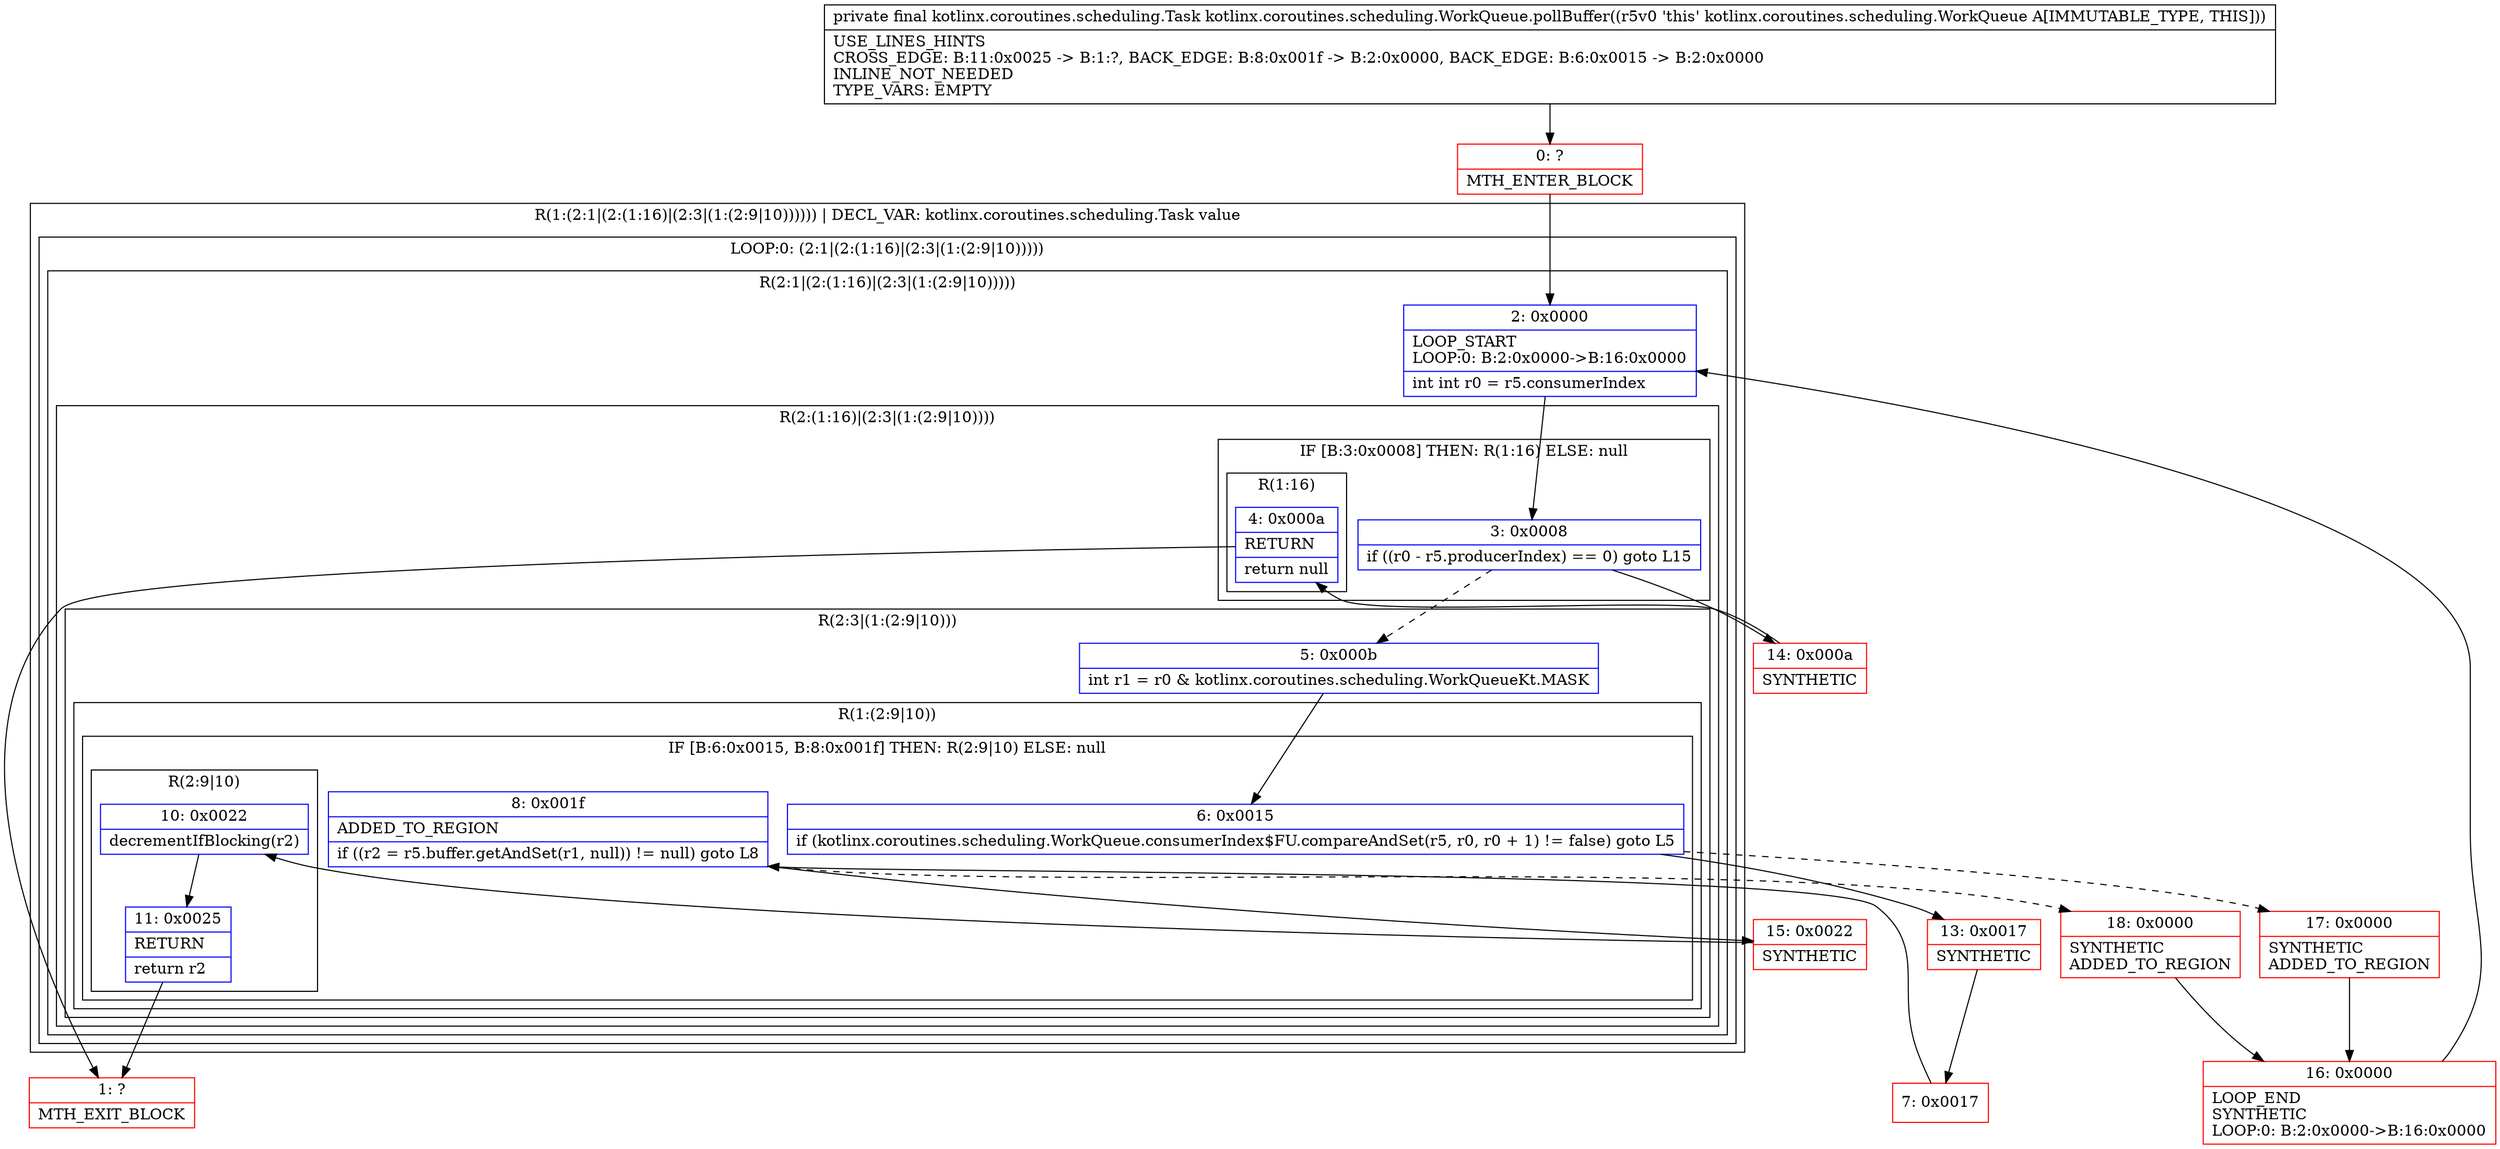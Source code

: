 digraph "CFG forkotlinx.coroutines.scheduling.WorkQueue.pollBuffer()Lkotlinx\/coroutines\/scheduling\/Task;" {
subgraph cluster_Region_482322868 {
label = "R(1:(2:1|(2:(1:16)|(2:3|(1:(2:9|10)))))) | DECL_VAR: kotlinx.coroutines.scheduling.Task value\l";
node [shape=record,color=blue];
subgraph cluster_LoopRegion_1119332515 {
label = "LOOP:0: (2:1|(2:(1:16)|(2:3|(1:(2:9|10)))))";
node [shape=record,color=blue];
subgraph cluster_Region_147398895 {
label = "R(2:1|(2:(1:16)|(2:3|(1:(2:9|10)))))";
node [shape=record,color=blue];
Node_2 [shape=record,label="{2\:\ 0x0000|LOOP_START\lLOOP:0: B:2:0x0000\-\>B:16:0x0000\l|int int r0 = r5.consumerIndex\l}"];
subgraph cluster_Region_729090340 {
label = "R(2:(1:16)|(2:3|(1:(2:9|10))))";
node [shape=record,color=blue];
subgraph cluster_IfRegion_705415652 {
label = "IF [B:3:0x0008] THEN: R(1:16) ELSE: null";
node [shape=record,color=blue];
Node_3 [shape=record,label="{3\:\ 0x0008|if ((r0 \- r5.producerIndex) == 0) goto L15\l}"];
subgraph cluster_Region_72475047 {
label = "R(1:16)";
node [shape=record,color=blue];
Node_4 [shape=record,label="{4\:\ 0x000a|RETURN\l|return null\l}"];
}
}
subgraph cluster_Region_973862264 {
label = "R(2:3|(1:(2:9|10)))";
node [shape=record,color=blue];
Node_5 [shape=record,label="{5\:\ 0x000b|int r1 = r0 & kotlinx.coroutines.scheduling.WorkQueueKt.MASK\l}"];
subgraph cluster_Region_1707215504 {
label = "R(1:(2:9|10))";
node [shape=record,color=blue];
subgraph cluster_IfRegion_1870450459 {
label = "IF [B:6:0x0015, B:8:0x001f] THEN: R(2:9|10) ELSE: null";
node [shape=record,color=blue];
Node_6 [shape=record,label="{6\:\ 0x0015|if (kotlinx.coroutines.scheduling.WorkQueue.consumerIndex$FU.compareAndSet(r5, r0, r0 + 1) != false) goto L5\l}"];
Node_8 [shape=record,label="{8\:\ 0x001f|ADDED_TO_REGION\l|if ((r2 = r5.buffer.getAndSet(r1, null)) != null) goto L8\l}"];
subgraph cluster_Region_441406523 {
label = "R(2:9|10)";
node [shape=record,color=blue];
Node_10 [shape=record,label="{10\:\ 0x0022|decrementIfBlocking(r2)\l}"];
Node_11 [shape=record,label="{11\:\ 0x0025|RETURN\l|return r2\l}"];
}
}
}
}
}
}
}
}
Node_0 [shape=record,color=red,label="{0\:\ ?|MTH_ENTER_BLOCK\l}"];
Node_13 [shape=record,color=red,label="{13\:\ 0x0017|SYNTHETIC\l}"];
Node_7 [shape=record,color=red,label="{7\:\ 0x0017}"];
Node_15 [shape=record,color=red,label="{15\:\ 0x0022|SYNTHETIC\l}"];
Node_1 [shape=record,color=red,label="{1\:\ ?|MTH_EXIT_BLOCK\l}"];
Node_18 [shape=record,color=red,label="{18\:\ 0x0000|SYNTHETIC\lADDED_TO_REGION\l}"];
Node_16 [shape=record,color=red,label="{16\:\ 0x0000|LOOP_END\lSYNTHETIC\lLOOP:0: B:2:0x0000\-\>B:16:0x0000\l}"];
Node_17 [shape=record,color=red,label="{17\:\ 0x0000|SYNTHETIC\lADDED_TO_REGION\l}"];
Node_14 [shape=record,color=red,label="{14\:\ 0x000a|SYNTHETIC\l}"];
MethodNode[shape=record,label="{private final kotlinx.coroutines.scheduling.Task kotlinx.coroutines.scheduling.WorkQueue.pollBuffer((r5v0 'this' kotlinx.coroutines.scheduling.WorkQueue A[IMMUTABLE_TYPE, THIS]))  | USE_LINES_HINTS\lCROSS_EDGE: B:11:0x0025 \-\> B:1:?, BACK_EDGE: B:8:0x001f \-\> B:2:0x0000, BACK_EDGE: B:6:0x0015 \-\> B:2:0x0000\lINLINE_NOT_NEEDED\lTYPE_VARS: EMPTY\l}"];
MethodNode -> Node_0;Node_2 -> Node_3;
Node_3 -> Node_5[style=dashed];
Node_3 -> Node_14;
Node_4 -> Node_1;
Node_5 -> Node_6;
Node_6 -> Node_13;
Node_6 -> Node_17[style=dashed];
Node_8 -> Node_15;
Node_8 -> Node_18[style=dashed];
Node_10 -> Node_11;
Node_11 -> Node_1;
Node_0 -> Node_2;
Node_13 -> Node_7;
Node_7 -> Node_8;
Node_15 -> Node_10;
Node_18 -> Node_16;
Node_16 -> Node_2;
Node_17 -> Node_16;
Node_14 -> Node_4;
}

